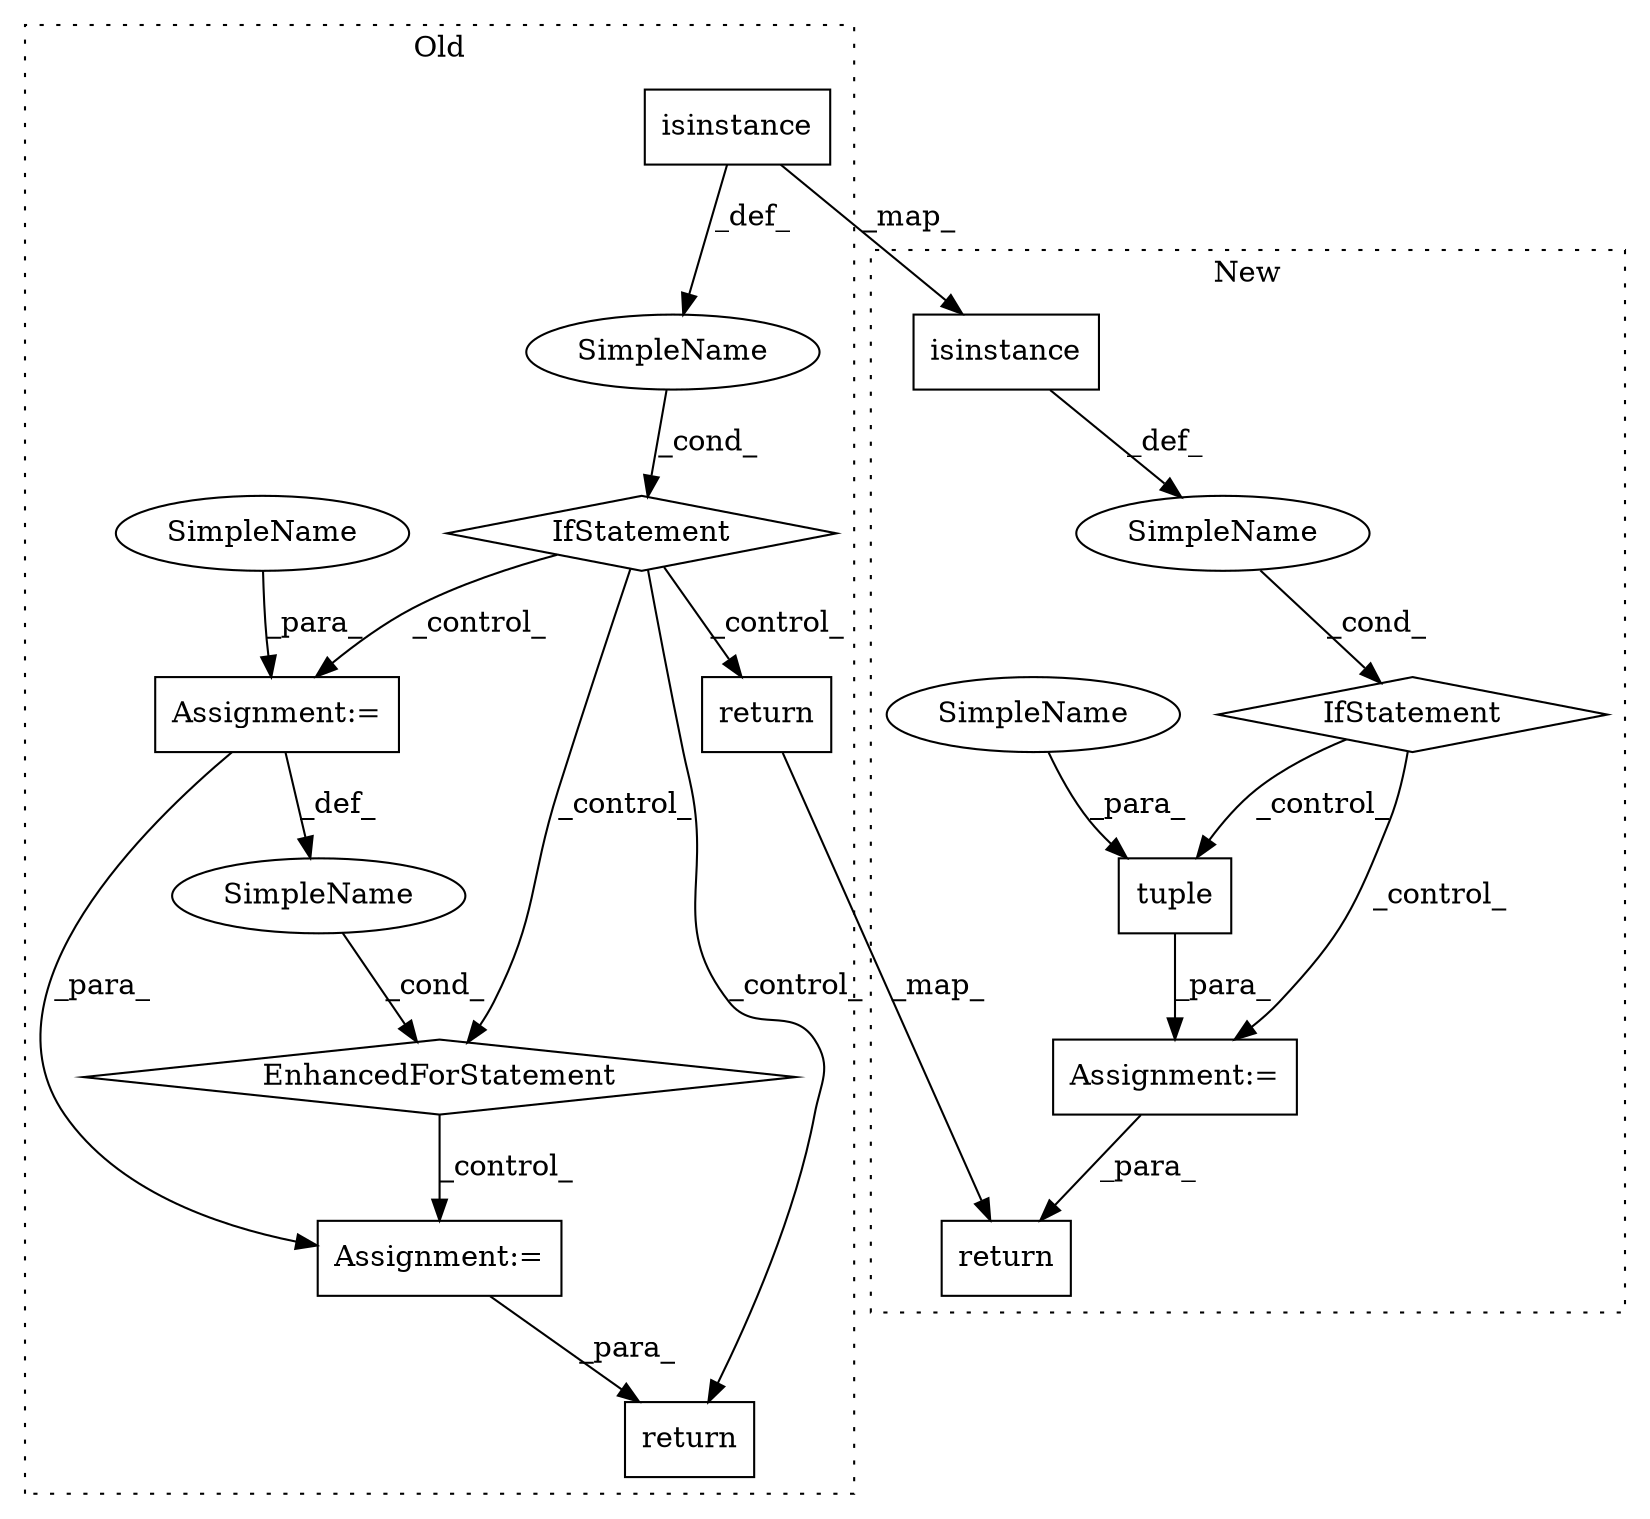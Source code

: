 digraph G {
subgraph cluster0 {
1 [label="EnhancedForStatement" a="70" s="12149,12218" l="57,2" shape="diamond"];
3 [label="Assignment:=" a="7" s="12149,12218" l="57,2" shape="box"];
5 [label="Assignment:=" a="7" s="12231" l="1" shape="box"];
6 [label="SimpleName" a="42" s="12210" l="1" shape="ellipse"];
7 [label="SimpleName" a="42" s="" l="" shape="ellipse"];
8 [label="IfStatement" a="25" s="12114,12139" l="4,2" shape="diamond"];
11 [label="isinstance" a="32" s="12118,12138" l="11,1" shape="box"];
13 [label="return" a="41" s="12271" l="7" shape="box"];
15 [label="return" a="41" s="12301" l="7" shape="box"];
17 [label="SimpleName" a="42" s="12214" l="4" shape="ellipse"];
label = "Old";
style="dotted";
}
subgraph cluster1 {
2 [label="tuple" a="32" s="12188,12198" l="6,1" shape="box"];
4 [label="Assignment:=" a="7" s="12187" l="1" shape="box"];
9 [label="IfStatement" a="25" s="12148,12173" l="4,2" shape="diamond"];
10 [label="SimpleName" a="42" s="" l="" shape="ellipse"];
12 [label="isinstance" a="32" s="12152,12172" l="11,1" shape="box"];
14 [label="return" a="41" s="12211" l="7" shape="box"];
16 [label="SimpleName" a="42" s="12194" l="4" shape="ellipse"];
label = "New";
style="dotted";
}
1 -> 5 [label="_control_"];
2 -> 4 [label="_para_"];
3 -> 6 [label="_def_"];
3 -> 5 [label="_para_"];
4 -> 14 [label="_para_"];
5 -> 13 [label="_para_"];
6 -> 1 [label="_cond_"];
7 -> 8 [label="_cond_"];
8 -> 13 [label="_control_"];
8 -> 15 [label="_control_"];
8 -> 1 [label="_control_"];
8 -> 3 [label="_control_"];
9 -> 4 [label="_control_"];
9 -> 2 [label="_control_"];
10 -> 9 [label="_cond_"];
11 -> 7 [label="_def_"];
11 -> 12 [label="_map_"];
12 -> 10 [label="_def_"];
15 -> 14 [label="_map_"];
16 -> 2 [label="_para_"];
17 -> 3 [label="_para_"];
}